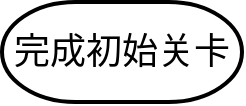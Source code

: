 <mxfile border="50" scale="3" compressed="false" locked="false">
    <diagram name="Blank" id="YmL12bMKpDGza6XwsDPr">
        <mxGraphModel dx="752" dy="1447" grid="1" gridSize="10" guides="1" tooltips="1" connect="1" arrows="1" fold="1" page="0" pageScale="1" pageWidth="827" pageHeight="1169" background="none" math="1" shadow="0">
            <root>
                <mxCell id="X5NqExCQtvZxIxQ7pmgY-0"/>
                <mxCell id="1" parent="X5NqExCQtvZxIxQ7pmgY-0"/>
                <mxCell id="2" value="&lt;span style=&quot;font-size: 18px;&quot;&gt;完成初始关卡&lt;/span&gt;" style="strokeWidth=2;html=1;shape=mxgraph.flowchart.terminator;whiteSpace=wrap;" parent="1" vertex="1">
                    <mxGeometry x="150" y="-460" width="120" height="50" as="geometry"/>
                </mxCell>
            </root>
        </mxGraphModel>
    </diagram>
</mxfile>